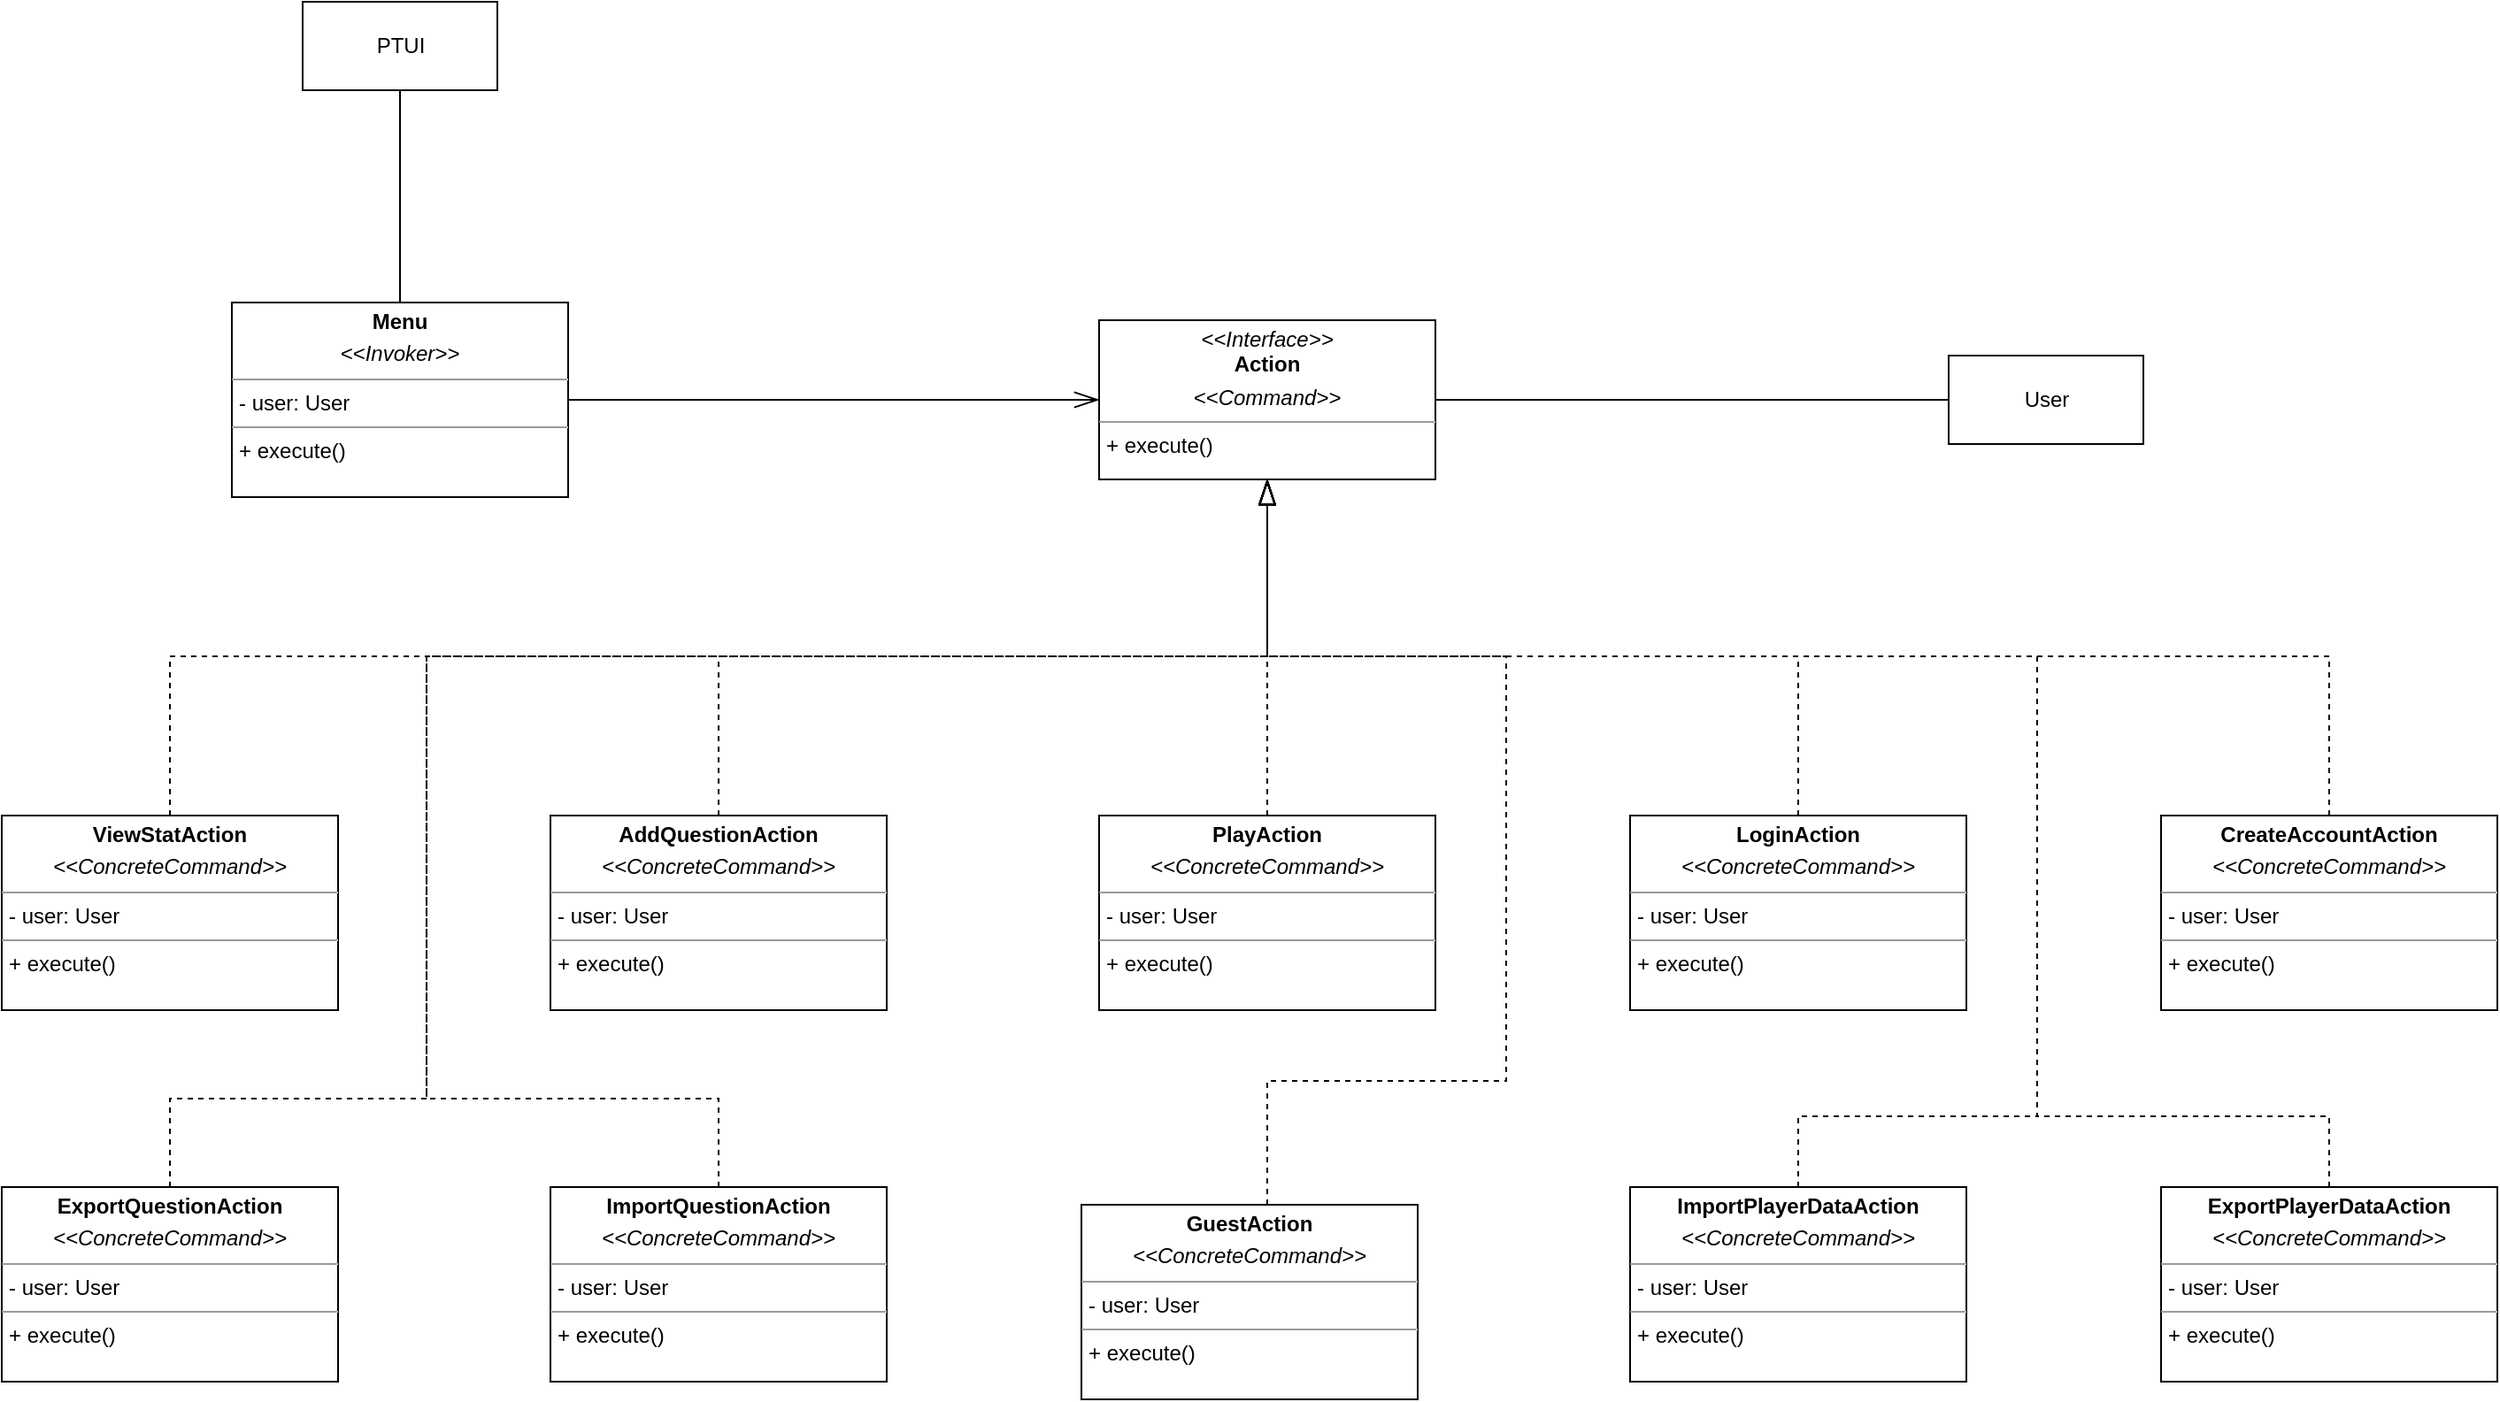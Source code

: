 <mxfile version="20.7.4" type="google"><diagram id="qeEdAnKYvgwe_zV3Xuir" name="Page-1"><mxGraphModel grid="1" page="1" gridSize="10" guides="1" tooltips="1" connect="1" arrows="1" fold="1" pageScale="1" pageWidth="850" pageHeight="1100" math="0" shadow="0"><root><mxCell id="0"/><mxCell id="1" parent="0"/><mxCell id="FF6QGFrO-R6BqZ5SoIfQ-17" style="edgeStyle=orthogonalEdgeStyle;rounded=0;orthogonalLoop=1;jettySize=auto;html=1;endArrow=none;endFill=0;endSize=12;" edge="1" parent="1" source="FF6QGFrO-R6BqZ5SoIfQ-1" target="FF6QGFrO-R6BqZ5SoIfQ-16"><mxGeometry relative="1" as="geometry"/></mxCell><mxCell id="FF6QGFrO-R6BqZ5SoIfQ-1" value="&lt;p style=&quot;margin:0px;margin-top:4px;text-align:center;&quot;&gt;&lt;i&gt;&amp;lt;&amp;lt;Interface&amp;gt;&amp;gt;&lt;/i&gt;&lt;br&gt;&lt;b&gt;Action&lt;/b&gt;&lt;/p&gt;&lt;p style=&quot;margin:0px;margin-top:4px;text-align:center;&quot;&gt;&lt;i style=&quot;border-color: var(--border-color);&quot;&gt;&amp;lt;&amp;lt;Command&amp;gt;&amp;gt;&lt;/i&gt;&lt;/p&gt;&lt;hr size=&quot;1&quot;&gt;&lt;p style=&quot;margin:0px;margin-left:4px;&quot;&gt;+ execute()&lt;br&gt;&lt;/p&gt;" style="verticalAlign=top;align=left;overflow=fill;fontSize=12;fontFamily=Helvetica;html=1;" vertex="1" parent="1"><mxGeometry x="190" y="140" width="190" height="90" as="geometry"/></mxCell><mxCell id="FF6QGFrO-R6BqZ5SoIfQ-4" style="edgeStyle=orthogonalEdgeStyle;rounded=0;orthogonalLoop=1;jettySize=auto;html=1;entryX=0.5;entryY=1;entryDx=0;entryDy=0;dashed=1;endArrow=blockThin;endFill=0;endSize=12;" edge="1" parent="1" source="FF6QGFrO-R6BqZ5SoIfQ-2" target="FF6QGFrO-R6BqZ5SoIfQ-1"><mxGeometry relative="1" as="geometry"/></mxCell><mxCell id="FF6QGFrO-R6BqZ5SoIfQ-2" value="&lt;p style=&quot;margin:0px;margin-top:4px;text-align:center;&quot;&gt;&lt;b style=&quot;background-color: initial;&quot;&gt;PlayAction&lt;/b&gt;&lt;br&gt;&lt;/p&gt;&lt;p style=&quot;margin:0px;margin-top:4px;text-align:center;&quot;&gt;&lt;i style=&quot;border-color: var(--border-color);&quot;&gt;&amp;lt;&amp;lt;ConcreteCommand&amp;gt;&amp;gt;&lt;/i&gt;&lt;br style=&quot;border-color: var(--border-color);&quot;&gt;&lt;/p&gt;&lt;hr size=&quot;1&quot;&gt;&lt;p style=&quot;margin:0px;margin-left:4px;&quot;&gt;- user: User&lt;/p&gt;&lt;hr size=&quot;1&quot;&gt;&lt;p style=&quot;margin:0px;margin-left:4px;&quot;&gt;+ execute()&lt;br&gt;&lt;/p&gt;" style="verticalAlign=top;align=left;overflow=fill;fontSize=12;fontFamily=Helvetica;html=1;" vertex="1" parent="1"><mxGeometry x="190" y="420" width="190" height="110" as="geometry"/></mxCell><mxCell id="FF6QGFrO-R6BqZ5SoIfQ-5" style="edgeStyle=orthogonalEdgeStyle;rounded=0;orthogonalLoop=1;jettySize=auto;html=1;dashed=1;endArrow=blockThin;endFill=0;endSize=12;" edge="1" parent="1" source="FF6QGFrO-R6BqZ5SoIfQ-3" target="FF6QGFrO-R6BqZ5SoIfQ-1"><mxGeometry relative="1" as="geometry"><Array as="points"><mxPoint x="585" y="330"/><mxPoint x="285" y="330"/></Array></mxGeometry></mxCell><mxCell id="FF6QGFrO-R6BqZ5SoIfQ-3" value="&lt;p style=&quot;margin:0px;margin-top:4px;text-align:center;&quot;&gt;&lt;b style=&quot;background-color: initial;&quot;&gt;LoginAction&lt;/b&gt;&lt;br&gt;&lt;/p&gt;&lt;p style=&quot;margin:0px;margin-top:4px;text-align:center;&quot;&gt;&lt;i style=&quot;border-color: var(--border-color);&quot;&gt;&amp;lt;&amp;lt;ConcreteCommand&amp;gt;&amp;gt;&lt;/i&gt;&lt;br style=&quot;border-color: var(--border-color);&quot;&gt;&lt;/p&gt;&lt;hr size=&quot;1&quot;&gt;&lt;p style=&quot;margin:0px;margin-left:4px;&quot;&gt;- user: User&lt;/p&gt;&lt;hr size=&quot;1&quot;&gt;&lt;p style=&quot;margin:0px;margin-left:4px;&quot;&gt;+ execute()&lt;br&gt;&lt;/p&gt;" style="verticalAlign=top;align=left;overflow=fill;fontSize=12;fontFamily=Helvetica;html=1;" vertex="1" parent="1"><mxGeometry x="490" y="420" width="190" height="110" as="geometry"/></mxCell><mxCell id="FF6QGFrO-R6BqZ5SoIfQ-7" style="edgeStyle=orthogonalEdgeStyle;rounded=0;orthogonalLoop=1;jettySize=auto;html=1;entryX=0.5;entryY=1;entryDx=0;entryDy=0;dashed=1;endArrow=blockThin;endFill=0;endSize=12;" edge="1" parent="1" source="FF6QGFrO-R6BqZ5SoIfQ-6" target="FF6QGFrO-R6BqZ5SoIfQ-1"><mxGeometry relative="1" as="geometry"><Array as="points"><mxPoint x="-25" y="330"/><mxPoint x="285" y="330"/></Array></mxGeometry></mxCell><mxCell id="FF6QGFrO-R6BqZ5SoIfQ-6" value="&lt;p style=&quot;margin:0px;margin-top:4px;text-align:center;&quot;&gt;&lt;b style=&quot;background-color: initial;&quot;&gt;AddQuestionAction&lt;/b&gt;&lt;br&gt;&lt;/p&gt;&lt;p style=&quot;margin:0px;margin-top:4px;text-align:center;&quot;&gt;&lt;i style=&quot;border-color: var(--border-color);&quot;&gt;&amp;lt;&amp;lt;ConcreteCommand&amp;gt;&amp;gt;&lt;/i&gt;&lt;br style=&quot;border-color: var(--border-color);&quot;&gt;&lt;/p&gt;&lt;hr size=&quot;1&quot;&gt;&lt;p style=&quot;margin:0px;margin-left:4px;&quot;&gt;- user: User&lt;/p&gt;&lt;hr size=&quot;1&quot;&gt;&lt;p style=&quot;margin:0px;margin-left:4px;&quot;&gt;+ execute()&lt;br&gt;&lt;/p&gt;" style="verticalAlign=top;align=left;overflow=fill;fontSize=12;fontFamily=Helvetica;html=1;" vertex="1" parent="1"><mxGeometry x="-120" y="420" width="190" height="110" as="geometry"/></mxCell><mxCell id="yEbQUWEndFmXPP3LPYCW-1" style="edgeStyle=orthogonalEdgeStyle;rounded=0;orthogonalLoop=1;jettySize=auto;html=1;dashed=1;endArrow=blockThin;endFill=0;endSize=12;" edge="1" parent="1" source="FF6QGFrO-R6BqZ5SoIfQ-8" target="FF6QGFrO-R6BqZ5SoIfQ-1"><mxGeometry relative="1" as="geometry"><Array as="points"><mxPoint x="885" y="330"/><mxPoint x="285" y="330"/></Array></mxGeometry></mxCell><mxCell id="FF6QGFrO-R6BqZ5SoIfQ-8" value="&lt;p style=&quot;margin:0px;margin-top:4px;text-align:center;&quot;&gt;&lt;b style=&quot;background-color: initial;&quot;&gt;CreateAccountAction&lt;/b&gt;&lt;br&gt;&lt;/p&gt;&lt;p style=&quot;margin:0px;margin-top:4px;text-align:center;&quot;&gt;&lt;i style=&quot;border-color: var(--border-color);&quot;&gt;&amp;lt;&amp;lt;ConcreteCommand&amp;gt;&amp;gt;&lt;/i&gt;&lt;br style=&quot;border-color: var(--border-color);&quot;&gt;&lt;/p&gt;&lt;hr size=&quot;1&quot;&gt;&lt;p style=&quot;margin:0px;margin-left:4px;&quot;&gt;- user: User&lt;/p&gt;&lt;hr size=&quot;1&quot;&gt;&lt;p style=&quot;margin:0px;margin-left:4px;&quot;&gt;+ execute()&lt;br&gt;&lt;/p&gt;" style="verticalAlign=top;align=left;overflow=fill;fontSize=12;fontFamily=Helvetica;html=1;" vertex="1" parent="1"><mxGeometry x="790" y="420" width="190" height="110" as="geometry"/></mxCell><mxCell id="FF6QGFrO-R6BqZ5SoIfQ-11" style="edgeStyle=orthogonalEdgeStyle;rounded=0;orthogonalLoop=1;jettySize=auto;html=1;endArrow=openThin;endFill=0;endSize=12;" edge="1" parent="1" source="FF6QGFrO-R6BqZ5SoIfQ-10" target="FF6QGFrO-R6BqZ5SoIfQ-1"><mxGeometry relative="1" as="geometry"/></mxCell><mxCell id="FF6QGFrO-R6BqZ5SoIfQ-10" value="&lt;p style=&quot;margin:0px;margin-top:4px;text-align:center;&quot;&gt;&lt;b&gt;Menu&lt;/b&gt;&lt;/p&gt;&lt;p style=&quot;margin:0px;margin-top:4px;text-align:center;&quot;&gt;&lt;i style=&quot;border-color: var(--border-color);&quot;&gt;&amp;lt;&amp;lt;Invoker&amp;gt;&amp;gt;&lt;/i&gt;&lt;br style=&quot;border-color: var(--border-color);&quot;&gt;&lt;/p&gt;&lt;hr size=&quot;1&quot;&gt;&lt;p style=&quot;margin:0px;margin-left:4px;&quot;&gt;- user: User&lt;/p&gt;&lt;hr size=&quot;1&quot;&gt;&lt;p style=&quot;margin:0px;margin-left:4px;&quot;&gt;+ execute()&lt;br&gt;&lt;/p&gt;" style="verticalAlign=top;align=left;overflow=fill;fontSize=12;fontFamily=Helvetica;html=1;" vertex="1" parent="1"><mxGeometry x="-300" y="130" width="190" height="110" as="geometry"/></mxCell><mxCell id="FF6QGFrO-R6BqZ5SoIfQ-13" style="edgeStyle=orthogonalEdgeStyle;rounded=0;orthogonalLoop=1;jettySize=auto;html=1;exitX=0.5;exitY=1;exitDx=0;exitDy=0;endArrow=none;endFill=0;endSize=12;" edge="1" parent="1" source="FF6QGFrO-R6BqZ5SoIfQ-12" target="FF6QGFrO-R6BqZ5SoIfQ-10"><mxGeometry relative="1" as="geometry"/></mxCell><mxCell id="FF6QGFrO-R6BqZ5SoIfQ-12" value="PTUI" style="html=1;" vertex="1" parent="1"><mxGeometry x="-260" y="-40" width="110" height="50" as="geometry"/></mxCell><mxCell id="FF6QGFrO-R6BqZ5SoIfQ-15" style="edgeStyle=orthogonalEdgeStyle;rounded=0;orthogonalLoop=1;jettySize=auto;html=1;entryX=0.5;entryY=1;entryDx=0;entryDy=0;endArrow=blockThin;endFill=0;endSize=12;dashed=1;" edge="1" parent="1" source="FF6QGFrO-R6BqZ5SoIfQ-14" target="FF6QGFrO-R6BqZ5SoIfQ-1"><mxGeometry x="-0.091" y="135" relative="1" as="geometry"><Array as="points"><mxPoint x="-335" y="330"/><mxPoint x="285" y="330"/></Array><mxPoint x="1" as="offset"/></mxGeometry></mxCell><mxCell id="FF6QGFrO-R6BqZ5SoIfQ-14" value="&lt;p style=&quot;margin:0px;margin-top:4px;text-align:center;&quot;&gt;&lt;b&gt;ViewStatAction&lt;/b&gt;&lt;/p&gt;&lt;p style=&quot;margin:0px;margin-top:4px;text-align:center;&quot;&gt;&lt;i style=&quot;border-color: var(--border-color);&quot;&gt;&amp;lt;&amp;lt;ConcreteCommand&amp;gt;&amp;gt;&lt;/i&gt;&lt;br style=&quot;border-color: var(--border-color);&quot;&gt;&lt;/p&gt;&lt;hr size=&quot;1&quot;&gt;&lt;p style=&quot;margin:0px;margin-left:4px;&quot;&gt;- user: User&lt;/p&gt;&lt;hr size=&quot;1&quot;&gt;&lt;p style=&quot;margin:0px;margin-left:4px;&quot;&gt;+ execute()&lt;br&gt;&lt;/p&gt;" style="verticalAlign=top;align=left;overflow=fill;fontSize=12;fontFamily=Helvetica;html=1;" vertex="1" parent="1"><mxGeometry x="-430" y="420" width="190" height="110" as="geometry"/></mxCell><mxCell id="FF6QGFrO-R6BqZ5SoIfQ-16" value="User" style="html=1;" vertex="1" parent="1"><mxGeometry x="670" y="160" width="110" height="50" as="geometry"/></mxCell><mxCell id="DyYUZiy_hxNfTVd58nKA-4" style="edgeStyle=orthogonalEdgeStyle;rounded=0;orthogonalLoop=1;jettySize=auto;html=1;entryX=0.5;entryY=1;entryDx=0;entryDy=0;endArrow=blockThin;endFill=0;dashed=1;endSize=12;" edge="1" parent="1" source="DyYUZiy_hxNfTVd58nKA-2" target="FF6QGFrO-R6BqZ5SoIfQ-1"><mxGeometry relative="1" as="geometry"><Array as="points"><mxPoint x="585" y="590"/><mxPoint x="720" y="590"/><mxPoint x="720" y="330"/><mxPoint x="285" y="330"/></Array></mxGeometry></mxCell><mxCell id="DyYUZiy_hxNfTVd58nKA-2" value="&lt;p style=&quot;margin:0px;margin-top:4px;text-align:center;&quot;&gt;&lt;b style=&quot;background-color: initial;&quot;&gt;ImportPlayerDataAction&lt;/b&gt;&lt;br&gt;&lt;/p&gt;&lt;p style=&quot;margin:0px;margin-top:4px;text-align:center;&quot;&gt;&lt;i style=&quot;border-color: var(--border-color);&quot;&gt;&amp;lt;&amp;lt;ConcreteCommand&amp;gt;&amp;gt;&lt;/i&gt;&lt;br style=&quot;border-color: var(--border-color);&quot;&gt;&lt;/p&gt;&lt;hr size=&quot;1&quot;&gt;&lt;p style=&quot;margin:0px;margin-left:4px;&quot;&gt;- user: User&lt;/p&gt;&lt;hr size=&quot;1&quot;&gt;&lt;p style=&quot;margin:0px;margin-left:4px;&quot;&gt;+ execute()&lt;br&gt;&lt;/p&gt;" style="verticalAlign=top;align=left;overflow=fill;fontSize=12;fontFamily=Helvetica;html=1;" vertex="1" parent="1"><mxGeometry x="490" y="630" width="190" height="110" as="geometry"/></mxCell><mxCell id="DyYUZiy_hxNfTVd58nKA-5" style="edgeStyle=orthogonalEdgeStyle;rounded=0;orthogonalLoop=1;jettySize=auto;html=1;entryX=0.5;entryY=1;entryDx=0;entryDy=0;endArrow=blockThin;endFill=0;endSize=12;dashed=1;" edge="1" parent="1" source="DyYUZiy_hxNfTVd58nKA-3" target="FF6QGFrO-R6BqZ5SoIfQ-1"><mxGeometry relative="1" as="geometry"><Array as="points"><mxPoint x="885" y="590"/><mxPoint x="720" y="590"/><mxPoint x="720" y="330"/><mxPoint x="285" y="330"/></Array></mxGeometry></mxCell><mxCell id="DyYUZiy_hxNfTVd58nKA-3" value="&lt;p style=&quot;margin:0px;margin-top:4px;text-align:center;&quot;&gt;&lt;b style=&quot;background-color: initial;&quot;&gt;ExportPlayerDataAction&lt;/b&gt;&lt;br&gt;&lt;/p&gt;&lt;p style=&quot;margin:0px;margin-top:4px;text-align:center;&quot;&gt;&lt;i style=&quot;border-color: var(--border-color);&quot;&gt;&amp;lt;&amp;lt;ConcreteCommand&amp;gt;&amp;gt;&lt;/i&gt;&lt;br style=&quot;border-color: var(--border-color);&quot;&gt;&lt;/p&gt;&lt;hr size=&quot;1&quot;&gt;&lt;p style=&quot;margin:0px;margin-left:4px;&quot;&gt;- user: User&lt;/p&gt;&lt;hr size=&quot;1&quot;&gt;&lt;p style=&quot;margin:0px;margin-left:4px;&quot;&gt;+ execute()&lt;br&gt;&lt;/p&gt;" style="verticalAlign=top;align=left;overflow=fill;fontSize=12;fontFamily=Helvetica;html=1;" vertex="1" parent="1"><mxGeometry x="790" y="630" width="190" height="110" as="geometry"/></mxCell><mxCell id="yEbQUWEndFmXPP3LPYCW-2" style="edgeStyle=orthogonalEdgeStyle;rounded=0;orthogonalLoop=1;jettySize=auto;html=1;dashed=1;endArrow=blockThin;endFill=0;endSize=12;" edge="1" parent="1" source="DyYUZiy_hxNfTVd58nKA-6" target="FF6QGFrO-R6BqZ5SoIfQ-1"><mxGeometry relative="1" as="geometry"><Array as="points"><mxPoint x="-25" y="580"/><mxPoint x="-190" y="580"/><mxPoint x="-190" y="330"/><mxPoint x="285" y="330"/></Array></mxGeometry></mxCell><mxCell id="DyYUZiy_hxNfTVd58nKA-6" value="&lt;p style=&quot;margin:0px;margin-top:4px;text-align:center;&quot;&gt;&lt;b&gt;ImportQuestionAction&lt;/b&gt;&lt;/p&gt;&lt;p style=&quot;margin:0px;margin-top:4px;text-align:center;&quot;&gt;&lt;i style=&quot;border-color: var(--border-color);&quot;&gt;&amp;lt;&amp;lt;ConcreteCommand&amp;gt;&amp;gt;&lt;/i&gt;&lt;br style=&quot;border-color: var(--border-color);&quot;&gt;&lt;/p&gt;&lt;hr size=&quot;1&quot;&gt;&lt;p style=&quot;margin:0px;margin-left:4px;&quot;&gt;- user: User&lt;/p&gt;&lt;hr size=&quot;1&quot;&gt;&lt;p style=&quot;margin:0px;margin-left:4px;&quot;&gt;+ execute()&lt;br&gt;&lt;/p&gt;" style="verticalAlign=top;align=left;overflow=fill;fontSize=12;fontFamily=Helvetica;html=1;" vertex="1" parent="1"><mxGeometry x="-120" y="630" width="190" height="110" as="geometry"/></mxCell><mxCell id="yEbQUWEndFmXPP3LPYCW-3" style="edgeStyle=orthogonalEdgeStyle;rounded=0;orthogonalLoop=1;jettySize=auto;html=1;dashed=1;endArrow=blockThin;endFill=0;endSize=12;" edge="1" parent="1" source="DyYUZiy_hxNfTVd58nKA-7" target="FF6QGFrO-R6BqZ5SoIfQ-1"><mxGeometry relative="1" as="geometry"><Array as="points"><mxPoint x="-335" y="580"/><mxPoint x="-190" y="580"/><mxPoint x="-190" y="330"/><mxPoint x="285" y="330"/></Array></mxGeometry></mxCell><mxCell id="DyYUZiy_hxNfTVd58nKA-7" value="&lt;p style=&quot;margin:0px;margin-top:4px;text-align:center;&quot;&gt;&lt;b&gt;ExportQuestionAction&lt;/b&gt;&lt;/p&gt;&lt;p style=&quot;margin:0px;margin-top:4px;text-align:center;&quot;&gt;&lt;i style=&quot;border-color: var(--border-color);&quot;&gt;&amp;lt;&amp;lt;ConcreteCommand&amp;gt;&amp;gt;&lt;/i&gt;&lt;br style=&quot;border-color: var(--border-color);&quot;&gt;&lt;/p&gt;&lt;hr size=&quot;1&quot;&gt;&lt;p style=&quot;margin:0px;margin-left:4px;&quot;&gt;- user: User&lt;/p&gt;&lt;hr size=&quot;1&quot;&gt;&lt;p style=&quot;margin:0px;margin-left:4px;&quot;&gt;+ execute()&lt;br&gt;&lt;/p&gt;" style="verticalAlign=top;align=left;overflow=fill;fontSize=12;fontFamily=Helvetica;html=1;" vertex="1" parent="1"><mxGeometry x="-430" y="630" width="190" height="110" as="geometry"/></mxCell><mxCell id="hvWzCqszUgqByfYbueka-2" style="edgeStyle=orthogonalEdgeStyle;rounded=0;orthogonalLoop=1;jettySize=auto;html=1;entryX=0.5;entryY=1;entryDx=0;entryDy=0;dashed=1;endArrow=blockThin;endFill=0;endSize=12;" edge="1" parent="1" source="hvWzCqszUgqByfYbueka-1" target="FF6QGFrO-R6BqZ5SoIfQ-1"><mxGeometry relative="1" as="geometry"><Array as="points"><mxPoint x="285" y="570"/><mxPoint x="420" y="570"/><mxPoint x="420" y="330"/><mxPoint x="285" y="330"/></Array></mxGeometry></mxCell><mxCell id="hvWzCqszUgqByfYbueka-1" value="&lt;p style=&quot;margin:0px;margin-top:4px;text-align:center;&quot;&gt;&lt;b style=&quot;background-color: initial;&quot;&gt;GuestAction&lt;/b&gt;&lt;br&gt;&lt;/p&gt;&lt;p style=&quot;margin:0px;margin-top:4px;text-align:center;&quot;&gt;&lt;i style=&quot;border-color: var(--border-color);&quot;&gt;&amp;lt;&amp;lt;ConcreteCommand&amp;gt;&amp;gt;&lt;/i&gt;&lt;br style=&quot;border-color: var(--border-color);&quot;&gt;&lt;/p&gt;&lt;hr size=&quot;1&quot;&gt;&lt;p style=&quot;margin:0px;margin-left:4px;&quot;&gt;- user: User&lt;/p&gt;&lt;hr size=&quot;1&quot;&gt;&lt;p style=&quot;margin:0px;margin-left:4px;&quot;&gt;+ execute()&lt;br&gt;&lt;/p&gt;" style="verticalAlign=top;align=left;overflow=fill;fontSize=12;fontFamily=Helvetica;html=1;" vertex="1" parent="1"><mxGeometry x="180" y="640" width="190" height="110" as="geometry"/></mxCell></root></mxGraphModel></diagram></mxfile>